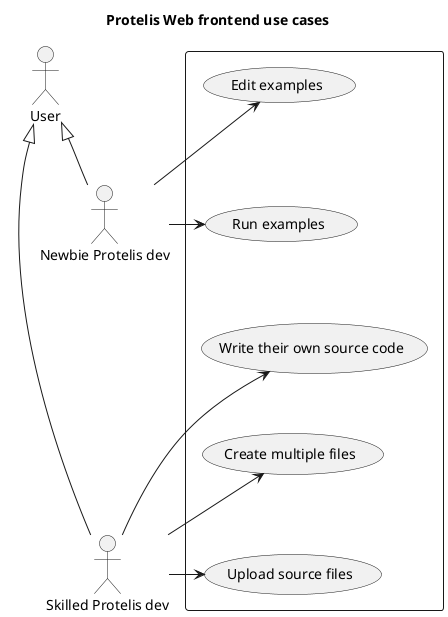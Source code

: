 @startuml "Use cases"

title Protelis Web frontend use cases

:User: as user

:Newbie Protelis dev: as noob
noob -up-|> user

:Skilled Protelis dev: as pro
pro -up-|> user

rectangle {
  (Edit examples) as edit
  (Run examples) as run
  (Write their own source code) as write
  (Create multiple files) as create
  (Upload source files) as upload
  edit -[hidden]-> run
  run -[hidden]-> write
  write -[hidden]-> create
  create -[hidden]-> upload
}

noob -left-> edit
noob -left-> run

pro -left-> write
pro -left-> create
pro -left-> upload

@enduml
